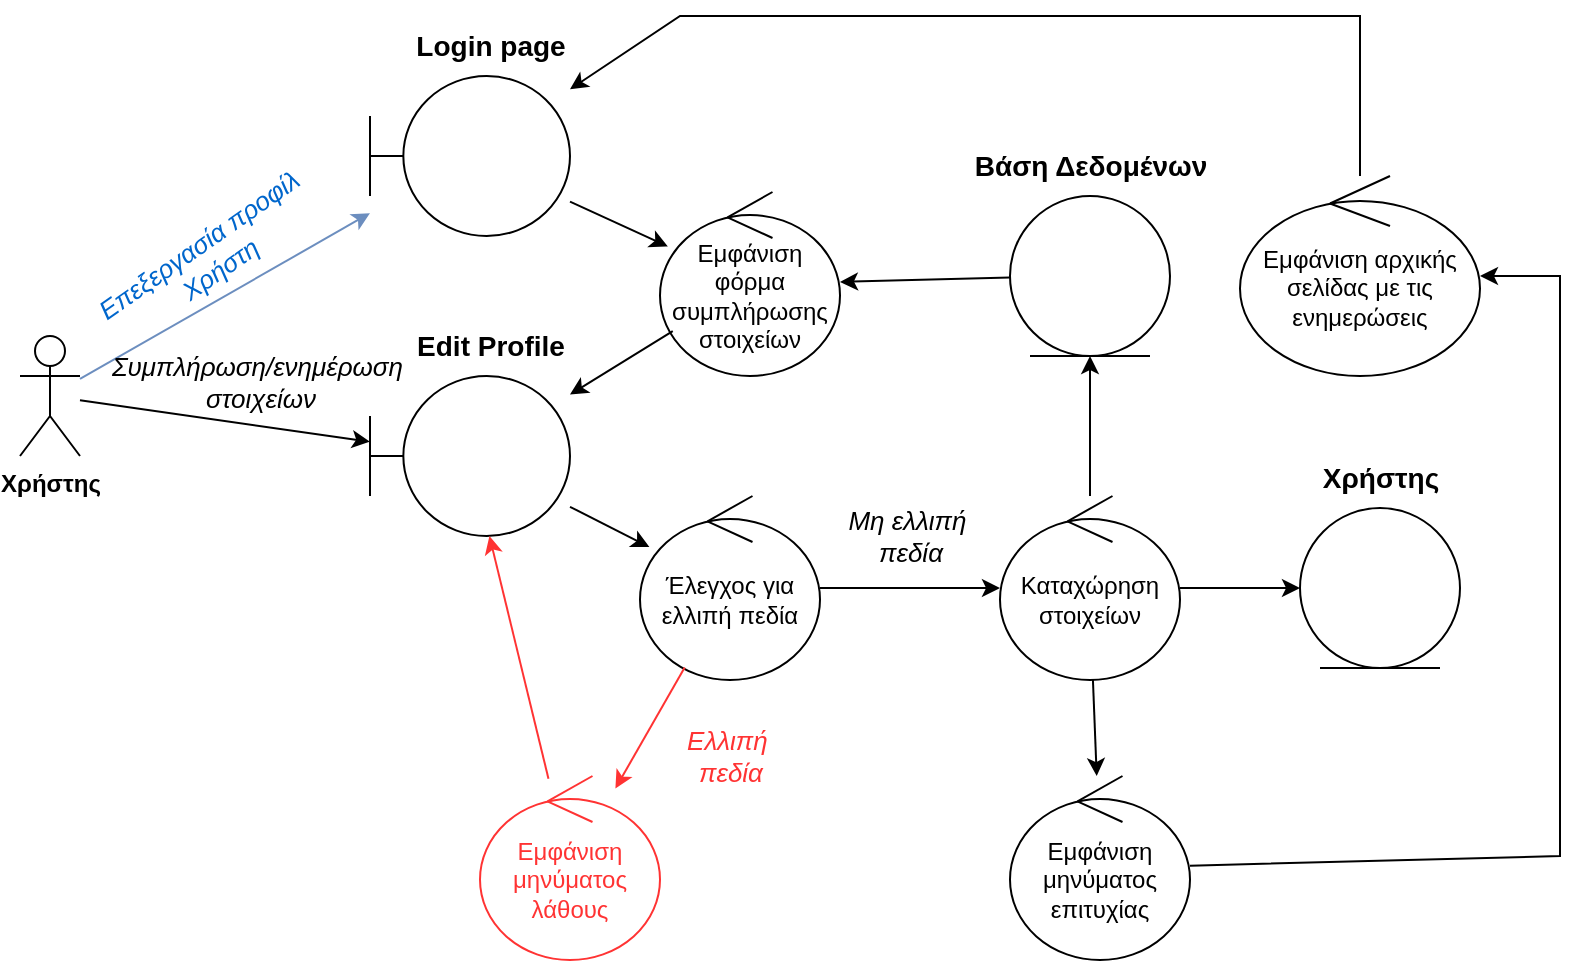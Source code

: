<mxfile version="26.2.14">
  <diagram name="Page-1" id="k6jTwzkqymRmLlplhQud">
    <mxGraphModel dx="1426" dy="897" grid="1" gridSize="10" guides="1" tooltips="1" connect="1" arrows="1" fold="1" page="1" pageScale="1" pageWidth="850" pageHeight="1100" math="0" shadow="0">
      <root>
        <mxCell id="0" />
        <mxCell id="1" parent="0" />
        <mxCell id="pk8mWWce478ENWoN3IIY-1" value="&lt;b&gt;Χρήστης&lt;/b&gt;" style="shape=umlActor;verticalLabelPosition=bottom;verticalAlign=top;html=1;outlineConnect=0;" vertex="1" parent="1">
          <mxGeometry x="30" y="320" width="30" height="60" as="geometry" />
        </mxCell>
        <mxCell id="pk8mWWce478ENWoN3IIY-3" value="Επεξεργασία προφίλ&amp;nbsp;&lt;div&gt;Χρήστη&lt;/div&gt;" style="text;html=1;align=center;verticalAlign=middle;resizable=0;points=[];autosize=1;strokeColor=none;fillColor=none;rotation=-35;fontSize=13;fontStyle=2;fontColor=#0066CC;" vertex="1" parent="1">
          <mxGeometry x="50" y="260" width="150" height="40" as="geometry" />
        </mxCell>
        <mxCell id="pk8mWWce478ENWoN3IIY-4" value="Login page" style="text;html=1;align=center;verticalAlign=middle;resizable=0;points=[];autosize=1;strokeColor=none;fillColor=none;fontSize=14;fontStyle=1" vertex="1" parent="1">
          <mxGeometry x="220" y="160" width="90" height="30" as="geometry" />
        </mxCell>
        <mxCell id="pk8mWWce478ENWoN3IIY-5" value="" style="shape=umlBoundary;whiteSpace=wrap;html=1;" vertex="1" parent="1">
          <mxGeometry x="205" y="190" width="100" height="80" as="geometry" />
        </mxCell>
        <mxCell id="pk8mWWce478ENWoN3IIY-6" value="" style="endArrow=classic;html=1;rounded=0;fillColor=#dae8fc;strokeColor=#6c8ebf;" edge="1" parent="1" target="pk8mWWce478ENWoN3IIY-5" source="pk8mWWce478ENWoN3IIY-1">
          <mxGeometry width="50" height="50" relative="1" as="geometry">
            <mxPoint x="60" y="341" as="sourcePoint" />
            <mxPoint x="160" y="460" as="targetPoint" />
          </mxGeometry>
        </mxCell>
        <mxCell id="pk8mWWce478ENWoN3IIY-7" value="" style="shape=umlBoundary;whiteSpace=wrap;html=1;" vertex="1" parent="1">
          <mxGeometry x="205" y="340" width="100" height="80" as="geometry" />
        </mxCell>
        <mxCell id="pk8mWWce478ENWoN3IIY-8" value="Edit Profile" style="text;html=1;align=center;verticalAlign=middle;resizable=0;points=[];autosize=1;strokeColor=none;fillColor=none;fontSize=14;fontStyle=1" vertex="1" parent="1">
          <mxGeometry x="220" y="310" width="90" height="30" as="geometry" />
        </mxCell>
        <mxCell id="pk8mWWce478ENWoN3IIY-9" value="Εμφάνιση φόρμα συμπλήρωσης στοιχείων" style="ellipse;shape=umlControl;whiteSpace=wrap;html=1;" vertex="1" parent="1">
          <mxGeometry x="350" y="248" width="90" height="92" as="geometry" />
        </mxCell>
        <mxCell id="pk8mWWce478ENWoN3IIY-10" value="" style="endArrow=classic;html=1;rounded=0;" edge="1" parent="1" source="pk8mWWce478ENWoN3IIY-9" target="pk8mWWce478ENWoN3IIY-7">
          <mxGeometry width="50" height="50" relative="1" as="geometry">
            <mxPoint x="420" y="580" as="sourcePoint" />
            <mxPoint x="470" y="530" as="targetPoint" />
          </mxGeometry>
        </mxCell>
        <mxCell id="pk8mWWce478ENWoN3IIY-11" value="" style="endArrow=classic;html=1;rounded=0;" edge="1" parent="1" source="pk8mWWce478ENWoN3IIY-5" target="pk8mWWce478ENWoN3IIY-9">
          <mxGeometry width="50" height="50" relative="1" as="geometry">
            <mxPoint x="420" y="580" as="sourcePoint" />
            <mxPoint x="470" y="530" as="targetPoint" />
          </mxGeometry>
        </mxCell>
        <mxCell id="pk8mWWce478ENWoN3IIY-12" value="" style="ellipse;shape=umlEntity;whiteSpace=wrap;html=1;" vertex="1" parent="1">
          <mxGeometry x="525" y="250" width="80" height="80" as="geometry" />
        </mxCell>
        <mxCell id="pk8mWWce478ENWoN3IIY-13" value="Βάση Δεδομένων" style="text;html=1;align=center;verticalAlign=middle;resizable=0;points=[];autosize=1;strokeColor=none;fillColor=none;fontSize=14;fontStyle=1" vertex="1" parent="1">
          <mxGeometry x="500" y="220" width="130" height="30" as="geometry" />
        </mxCell>
        <mxCell id="pk8mWWce478ENWoN3IIY-14" value="" style="endArrow=classic;html=1;rounded=0;" edge="1" parent="1" source="pk8mWWce478ENWoN3IIY-12" target="pk8mWWce478ENWoN3IIY-9">
          <mxGeometry width="50" height="50" relative="1" as="geometry">
            <mxPoint x="420" y="580" as="sourcePoint" />
            <mxPoint x="470" y="530" as="targetPoint" />
          </mxGeometry>
        </mxCell>
        <mxCell id="pk8mWWce478ENWoN3IIY-15" value="" style="endArrow=classic;html=1;rounded=0;" edge="1" parent="1" source="pk8mWWce478ENWoN3IIY-1" target="pk8mWWce478ENWoN3IIY-7">
          <mxGeometry width="50" height="50" relative="1" as="geometry">
            <mxPoint x="420" y="580" as="sourcePoint" />
            <mxPoint x="470" y="530" as="targetPoint" />
          </mxGeometry>
        </mxCell>
        <mxCell id="pk8mWWce478ENWoN3IIY-16" value="Συμπλήρωση/ενημέρωση&amp;nbsp;&lt;div&gt;στοιχείων&lt;/div&gt;" style="text;html=1;align=center;verticalAlign=middle;resizable=0;points=[];autosize=1;strokeColor=none;fillColor=none;fontSize=13;fontStyle=2" vertex="1" parent="1">
          <mxGeometry x="65" y="323" width="170" height="40" as="geometry" />
        </mxCell>
        <mxCell id="pk8mWWce478ENWoN3IIY-17" value="Έλεγχος για ελλιπή πεδία" style="ellipse;shape=umlControl;whiteSpace=wrap;html=1;" vertex="1" parent="1">
          <mxGeometry x="340" y="400" width="90" height="92" as="geometry" />
        </mxCell>
        <mxCell id="pk8mWWce478ENWoN3IIY-18" value="Καταχώρηση στοιχείων" style="ellipse;shape=umlControl;whiteSpace=wrap;html=1;" vertex="1" parent="1">
          <mxGeometry x="520" y="400" width="90" height="92" as="geometry" />
        </mxCell>
        <mxCell id="pk8mWWce478ENWoN3IIY-19" value="" style="endArrow=classic;html=1;rounded=0;" edge="1" parent="1" source="pk8mWWce478ENWoN3IIY-7" target="pk8mWWce478ENWoN3IIY-17">
          <mxGeometry width="50" height="50" relative="1" as="geometry">
            <mxPoint x="420" y="580" as="sourcePoint" />
            <mxPoint x="470" y="530" as="targetPoint" />
          </mxGeometry>
        </mxCell>
        <mxCell id="pk8mWWce478ENWoN3IIY-20" value="" style="endArrow=classic;html=1;rounded=0;" edge="1" parent="1" source="pk8mWWce478ENWoN3IIY-17" target="pk8mWWce478ENWoN3IIY-18">
          <mxGeometry width="50" height="50" relative="1" as="geometry">
            <mxPoint x="420" y="580" as="sourcePoint" />
            <mxPoint x="470" y="530" as="targetPoint" />
          </mxGeometry>
        </mxCell>
        <mxCell id="pk8mWWce478ENWoN3IIY-21" value="" style="endArrow=classic;html=1;rounded=0;" edge="1" parent="1" source="pk8mWWce478ENWoN3IIY-18" target="pk8mWWce478ENWoN3IIY-12">
          <mxGeometry width="50" height="50" relative="1" as="geometry">
            <mxPoint x="420" y="580" as="sourcePoint" />
            <mxPoint x="470" y="530" as="targetPoint" />
          </mxGeometry>
        </mxCell>
        <mxCell id="pk8mWWce478ENWoN3IIY-22" value="Μη ελλιπή&amp;nbsp;&lt;div&gt;πεδία&lt;/div&gt;" style="text;html=1;align=center;verticalAlign=middle;resizable=0;points=[];autosize=1;strokeColor=none;fillColor=none;fontSize=13;fontStyle=2" vertex="1" parent="1">
          <mxGeometry x="430" y="400" width="90" height="40" as="geometry" />
        </mxCell>
        <mxCell id="pk8mWWce478ENWoN3IIY-23" value="" style="endArrow=classic;html=1;rounded=0;" edge="1" parent="1" source="pk8mWWce478ENWoN3IIY-18" target="pk8mWWce478ENWoN3IIY-24">
          <mxGeometry width="50" height="50" relative="1" as="geometry">
            <mxPoint x="420" y="580" as="sourcePoint" />
            <mxPoint x="470" y="530" as="targetPoint" />
          </mxGeometry>
        </mxCell>
        <mxCell id="pk8mWWce478ENWoN3IIY-24" value="" style="ellipse;shape=umlEntity;whiteSpace=wrap;html=1;" vertex="1" parent="1">
          <mxGeometry x="670" y="406" width="80" height="80" as="geometry" />
        </mxCell>
        <mxCell id="pk8mWWce478ENWoN3IIY-25" value="Χρήστης" style="text;html=1;align=center;verticalAlign=middle;resizable=0;points=[];autosize=1;strokeColor=none;fillColor=none;fontSize=14;fontStyle=1" vertex="1" parent="1">
          <mxGeometry x="670" y="376" width="80" height="30" as="geometry" />
        </mxCell>
        <mxCell id="pk8mWWce478ENWoN3IIY-26" value="Εμφάνιση μηνύματος επιτυχίας" style="ellipse;shape=umlControl;whiteSpace=wrap;html=1;" vertex="1" parent="1">
          <mxGeometry x="525" y="540" width="90" height="92" as="geometry" />
        </mxCell>
        <mxCell id="pk8mWWce478ENWoN3IIY-27" value="Εμφάνιση αρχικής σελίδας με τις ενημερώσεις" style="ellipse;shape=umlControl;whiteSpace=wrap;html=1;" vertex="1" parent="1">
          <mxGeometry x="640" y="240" width="120" height="100" as="geometry" />
        </mxCell>
        <mxCell id="pk8mWWce478ENWoN3IIY-28" value="" style="endArrow=classic;html=1;rounded=0;" edge="1" parent="1" source="pk8mWWce478ENWoN3IIY-18" target="pk8mWWce478ENWoN3IIY-26">
          <mxGeometry width="50" height="50" relative="1" as="geometry">
            <mxPoint x="420" y="580" as="sourcePoint" />
            <mxPoint x="470" y="530" as="targetPoint" />
          </mxGeometry>
        </mxCell>
        <mxCell id="pk8mWWce478ENWoN3IIY-29" value="" style="endArrow=classic;html=1;rounded=0;" edge="1" parent="1" source="pk8mWWce478ENWoN3IIY-26" target="pk8mWWce478ENWoN3IIY-27">
          <mxGeometry width="50" height="50" relative="1" as="geometry">
            <mxPoint x="420" y="580" as="sourcePoint" />
            <mxPoint x="800" y="160" as="targetPoint" />
            <Array as="points">
              <mxPoint x="800" y="580" />
              <mxPoint x="800" y="290" />
            </Array>
          </mxGeometry>
        </mxCell>
        <mxCell id="pk8mWWce478ENWoN3IIY-30" value="" style="endArrow=classic;html=1;rounded=0;" edge="1" parent="1" source="pk8mWWce478ENWoN3IIY-27" target="pk8mWWce478ENWoN3IIY-5">
          <mxGeometry width="50" height="50" relative="1" as="geometry">
            <mxPoint x="510" y="170" as="sourcePoint" />
            <mxPoint x="560" y="120" as="targetPoint" />
            <Array as="points">
              <mxPoint x="700" y="160" />
              <mxPoint x="360" y="160" />
            </Array>
          </mxGeometry>
        </mxCell>
        <mxCell id="pk8mWWce478ENWoN3IIY-31" value="Εμφάνιση μηνύματος λάθους" style="ellipse;shape=umlControl;whiteSpace=wrap;html=1;fontColor=light-dark(#FF3333,#ED0202);strokeColor=light-dark(#FF3333,#ED0202);" vertex="1" parent="1">
          <mxGeometry x="260" y="540" width="90" height="92" as="geometry" />
        </mxCell>
        <mxCell id="pk8mWWce478ENWoN3IIY-32" value="" style="endArrow=classic;html=1;rounded=0;strokeColor=light-dark(#FF3333,#ED0202);" edge="1" parent="1" source="pk8mWWce478ENWoN3IIY-17" target="pk8mWWce478ENWoN3IIY-31">
          <mxGeometry width="50" height="50" relative="1" as="geometry">
            <mxPoint x="420" y="580" as="sourcePoint" />
            <mxPoint x="470" y="530" as="targetPoint" />
          </mxGeometry>
        </mxCell>
        <mxCell id="pk8mWWce478ENWoN3IIY-33" value="Ελλιπή&amp;nbsp;&lt;div&gt;&lt;span style=&quot;background-color: transparent; color: light-dark(rgb(255, 51, 51), rgb(237, 2, 2));&quot;&gt;πεδία&lt;/span&gt;&lt;/div&gt;" style="text;html=1;align=center;verticalAlign=middle;resizable=0;points=[];autosize=1;strokeColor=none;fillColor=none;fontSize=13;fontStyle=2;fontColor=light-dark(#FF3333,#ED0202);" vertex="1" parent="1">
          <mxGeometry x="350" y="510" width="70" height="40" as="geometry" />
        </mxCell>
        <mxCell id="pk8mWWce478ENWoN3IIY-34" value="" style="endArrow=classic;html=1;rounded=0;strokeColor=light-dark(#FF3333,#ED0202);" edge="1" parent="1" source="pk8mWWce478ENWoN3IIY-31" target="pk8mWWce478ENWoN3IIY-7">
          <mxGeometry width="50" height="50" relative="1" as="geometry">
            <mxPoint x="372" y="496" as="sourcePoint" />
            <mxPoint x="338" y="556" as="targetPoint" />
          </mxGeometry>
        </mxCell>
      </root>
    </mxGraphModel>
  </diagram>
</mxfile>
